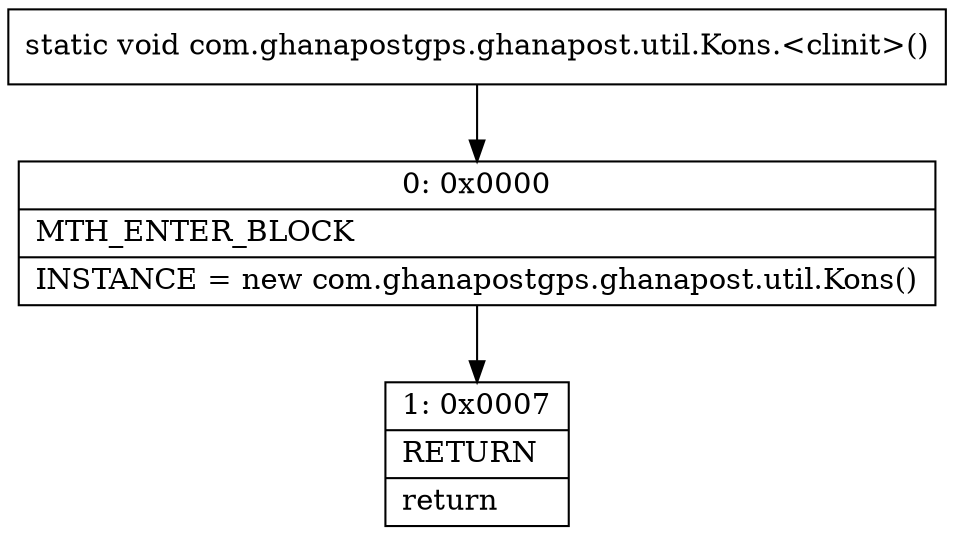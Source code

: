 digraph "CFG forcom.ghanapostgps.ghanapost.util.Kons.\<clinit\>()V" {
Node_0 [shape=record,label="{0\:\ 0x0000|MTH_ENTER_BLOCK\l|INSTANCE = new com.ghanapostgps.ghanapost.util.Kons()\l}"];
Node_1 [shape=record,label="{1\:\ 0x0007|RETURN\l|return\l}"];
MethodNode[shape=record,label="{static void com.ghanapostgps.ghanapost.util.Kons.\<clinit\>() }"];
MethodNode -> Node_0;
Node_0 -> Node_1;
}

